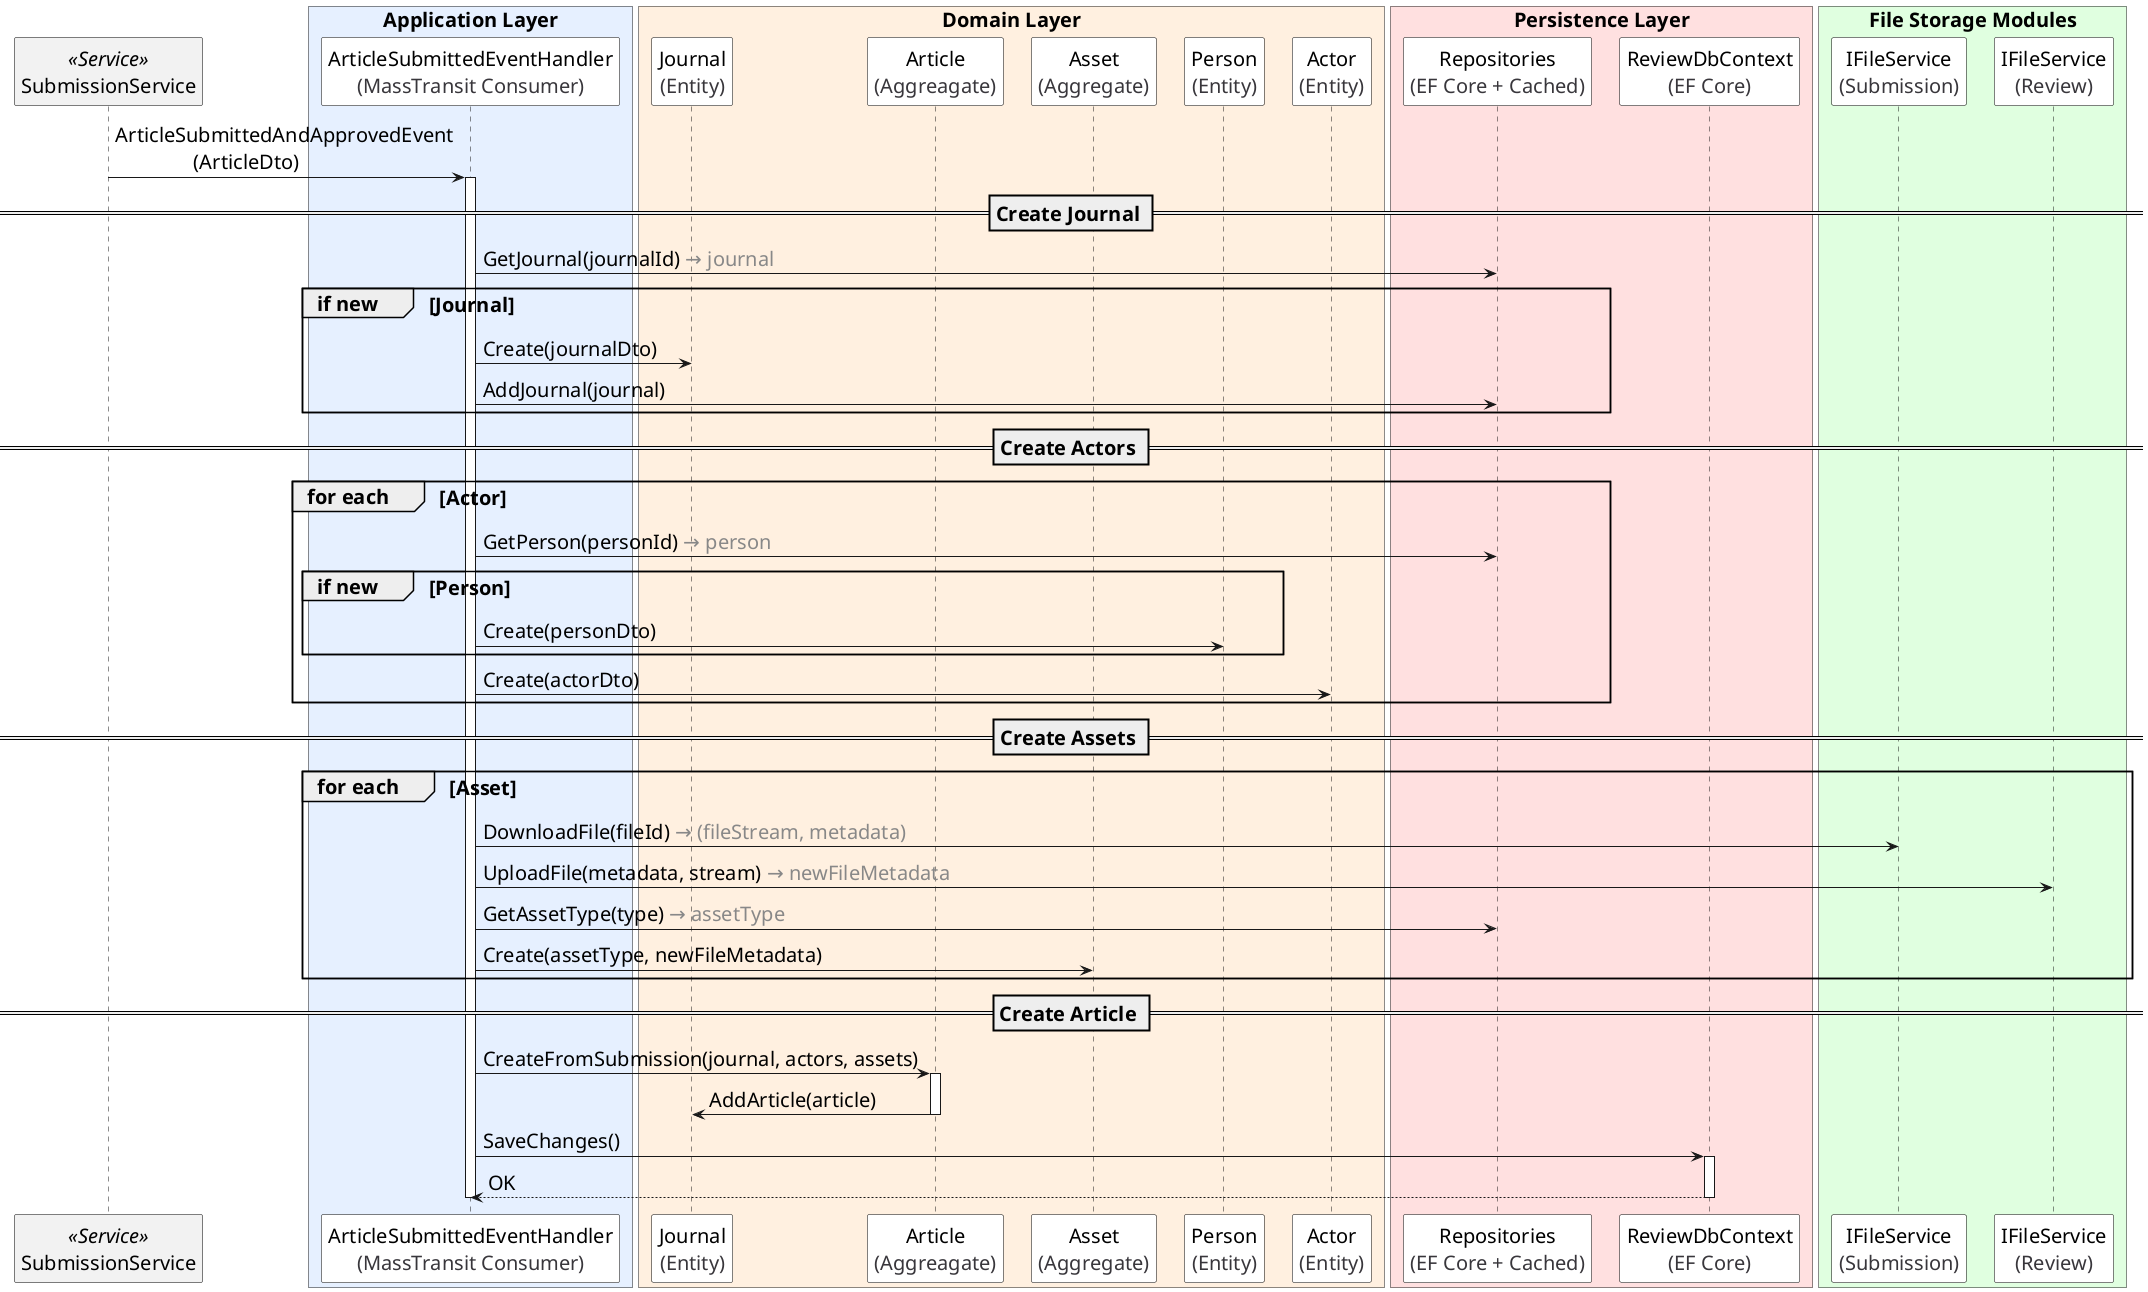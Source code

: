 @startuml

!define MUTED(x) <color:#888888>x</color>
!define GRAY(x) <color:#38363b>x</color>

skinparam DefaultFontSize 20
skinparam participant {
  FontSize 20
  BackgroundColor White
  BorderColor Black
}


'skinparam padding 0
skinparam ParticipantPadding 9
skinparam BoxPadding 2
skinparam BboxBorderThickness 1
'skinparam BoxMargin 30

skinparam ParticipantBackgroundColor<<Service>> #F2F2F2
participant SubmissionService as "SubmissionService" <<Service>>

box " Application Layer " #E6F0FF
  participant Handler as "ArticleSubmittedEventHandler\nGRAY((MassTransit Consumer))"
end box

box " Domain Layer " #FFF0E0
  participant Journal as "Journal\nGRAY((Entity))"
  participant Article as "Article\nGRAY((Aggreagate))"
  participant Asset as "Asset\nGRAY((Aggregate))"
  participant Person as "Person\nGRAY((Entity))"
  participant Actor as "Actor\nGRAY((Entity))"
end box

box " Persistence Layer " #FFE0E0
  participant Repositories as "Repositories\nGRAY((EF Core + Cached))"
  participant DbContext as "ReviewDbContext\nGRAY((EF Core))"
end box

box " File Storage Modules " #E0FFE0
  participant SubmissionFS as "IFileService\nGRAY((Submission))"
  participant ReviewFS as "IFileService\nGRAY((Review))"
end box

SubmissionService -> Handler : ArticleSubmittedAndApprovedEvent\n               (ArticleDto)
activate Handler

== Create Journal ==
Handler -> Repositories : GetJournal(journalId) MUTED(→ journal)

group if new [Journal]
  Handler -> Journal : Create(journalDto)
  Handler -> Repositories : AddJournal(journal)
end


== Create Actors ==
group for each [Actor]
  Handler -> Repositories : GetPerson(personId) MUTED(→ person)
  group if new [Person]
    Handler -> Person : Create(personDto)
  end
  
  
  Handler -> Actor : Create(actorDto)  
end

== Create Assets ==
group for each [Asset]
  Handler -> SubmissionFS : DownloadFile(fileId) <color:#888>→ (fileStream, metadata)</color>
  Handler -> ReviewFS : UploadFile(metadata, stream) <color:#888>→ newFileMetadata</color>
  Handler -> Repositories : GetAssetType(type) <color:#888>→ assetType</color>
  Handler -> Asset : Create(assetType, newFileMetadata)
end

== Create Article ==
Handler -> Article : CreateFromSubmission(journal, actors, assets)
activate Article
Article -> Journal : AddArticle(article)
deactivate Article

Handler -> DbContext : SaveChanges()
activate DbContext
DbContext --> Handler : OK
deactivate DbContext
deactivate Handler
@enduml
